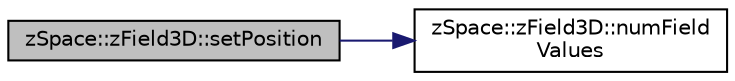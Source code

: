 digraph "zSpace::zField3D::setPosition"
{
 // LATEX_PDF_SIZE
  edge [fontname="Helvetica",fontsize="10",labelfontname="Helvetica",labelfontsize="10"];
  node [fontname="Helvetica",fontsize="10",shape=record];
  rankdir="LR";
  Node68 [label="zSpace::zField3D::setPosition",height=0.2,width=0.4,color="black", fillcolor="grey75", style="filled", fontcolor="black",tooltip="This method sets the position of the field at the input index."];
  Node68 -> Node69 [color="midnightblue",fontsize="10",style="solid",fontname="Helvetica"];
  Node69 [label="zSpace::zField3D::numField\lValues",height=0.2,width=0.4,color="black", fillcolor="white", style="filled",URL="$classz_space_1_1z_field3_d.html#ad06af8cb3e166bc638e6145f1554f1ef",tooltip="This method retruns the number of fieldvalues in the field."];
}
